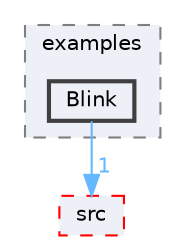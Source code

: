 digraph "FastLED/FastLED/examples/Blink"
{
 // LATEX_PDF_SIZE
  bgcolor="transparent";
  edge [fontname=Helvetica,fontsize=10,labelfontname=Helvetica,labelfontsize=10];
  node [fontname=Helvetica,fontsize=10,shape=box,height=0.2,width=0.4];
  compound=true
  subgraph clusterdir_999a185a1a47b3a763bb04a7a263eb0d {
    graph [ bgcolor="#edf0f7", pencolor="grey50", label="examples", fontname=Helvetica,fontsize=10 style="filled,dashed", URL="dir_999a185a1a47b3a763bb04a7a263eb0d.html",tooltip=""]
  dir_0d9b280aa075d3efc0a42a9c9e98b871 [label="Blink", fillcolor="#edf0f7", color="grey25", style="filled,bold", URL="dir_0d9b280aa075d3efc0a42a9c9e98b871.html",tooltip=""];
  }
  dir_e6a3de723047763e6a27a3cab040759e [label="src", fillcolor="#edf0f7", color="red", style="filled,dashed", URL="dir_e6a3de723047763e6a27a3cab040759e.html",tooltip=""];
  dir_0d9b280aa075d3efc0a42a9c9e98b871->dir_e6a3de723047763e6a27a3cab040759e [headlabel="1", labeldistance=1.5 headhref="dir_000009_000075.html" href="dir_000009_000075.html" color="steelblue1" fontcolor="steelblue1"];
}
